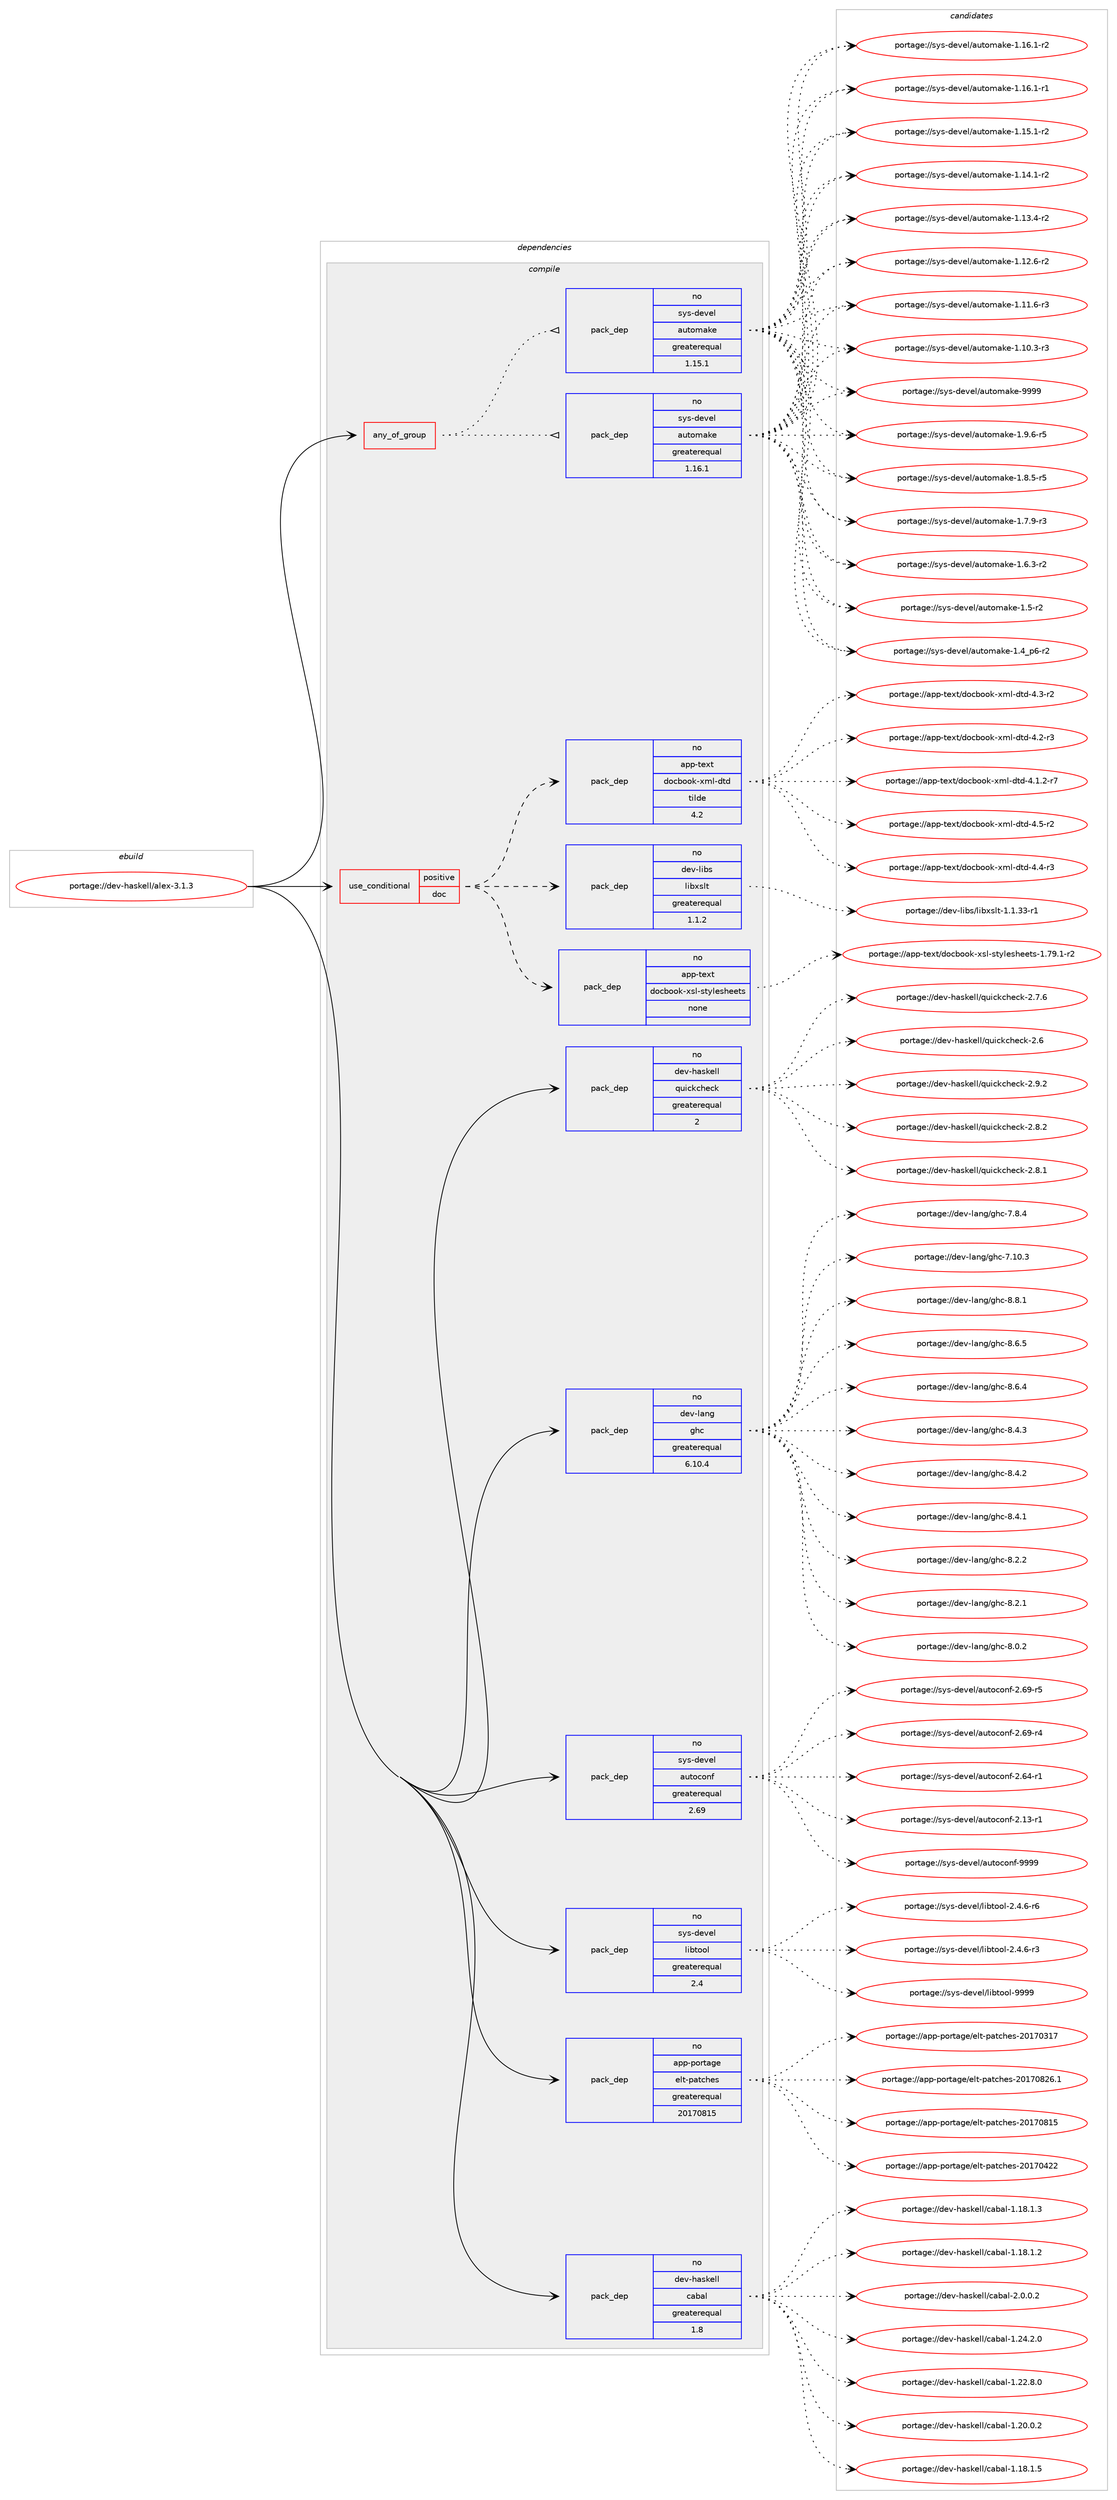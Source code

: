 digraph prolog {

# *************
# Graph options
# *************

newrank=true;
concentrate=true;
compound=true;
graph [rankdir=LR,fontname=Helvetica,fontsize=10,ranksep=1.5];#, ranksep=2.5, nodesep=0.2];
edge  [arrowhead=vee];
node  [fontname=Helvetica,fontsize=10];

# **********
# The ebuild
# **********

subgraph cluster_leftcol {
color=gray;
label=<<i>ebuild</i>>;
id [label="portage://dev-haskell/alex-3.1.3", color=red, width=4, href="../dev-haskell/alex-3.1.3.svg"];
}

# ****************
# The dependencies
# ****************

subgraph cluster_midcol {
color=gray;
label=<<i>dependencies</i>>;
subgraph cluster_compile {
fillcolor="#eeeeee";
style=filled;
label=<<i>compile</i>>;
subgraph any6882 {
dependency572818 [label=<<TABLE BORDER="0" CELLBORDER="1" CELLSPACING="0" CELLPADDING="4"><TR><TD CELLPADDING="10">any_of_group</TD></TR></TABLE>>, shape=none, color=red];subgraph pack430509 {
dependency572819 [label=<<TABLE BORDER="0" CELLBORDER="1" CELLSPACING="0" CELLPADDING="4" WIDTH="220"><TR><TD ROWSPAN="6" CELLPADDING="30">pack_dep</TD></TR><TR><TD WIDTH="110">no</TD></TR><TR><TD>sys-devel</TD></TR><TR><TD>automake</TD></TR><TR><TD>greaterequal</TD></TR><TR><TD>1.16.1</TD></TR></TABLE>>, shape=none, color=blue];
}
dependency572818:e -> dependency572819:w [weight=20,style="dotted",arrowhead="oinv"];
subgraph pack430510 {
dependency572820 [label=<<TABLE BORDER="0" CELLBORDER="1" CELLSPACING="0" CELLPADDING="4" WIDTH="220"><TR><TD ROWSPAN="6" CELLPADDING="30">pack_dep</TD></TR><TR><TD WIDTH="110">no</TD></TR><TR><TD>sys-devel</TD></TR><TR><TD>automake</TD></TR><TR><TD>greaterequal</TD></TR><TR><TD>1.15.1</TD></TR></TABLE>>, shape=none, color=blue];
}
dependency572818:e -> dependency572820:w [weight=20,style="dotted",arrowhead="oinv"];
}
id:e -> dependency572818:w [weight=20,style="solid",arrowhead="vee"];
subgraph cond135190 {
dependency572821 [label=<<TABLE BORDER="0" CELLBORDER="1" CELLSPACING="0" CELLPADDING="4"><TR><TD ROWSPAN="3" CELLPADDING="10">use_conditional</TD></TR><TR><TD>positive</TD></TR><TR><TD>doc</TD></TR></TABLE>>, shape=none, color=red];
subgraph pack430511 {
dependency572822 [label=<<TABLE BORDER="0" CELLBORDER="1" CELLSPACING="0" CELLPADDING="4" WIDTH="220"><TR><TD ROWSPAN="6" CELLPADDING="30">pack_dep</TD></TR><TR><TD WIDTH="110">no</TD></TR><TR><TD>app-text</TD></TR><TR><TD>docbook-xml-dtd</TD></TR><TR><TD>tilde</TD></TR><TR><TD>4.2</TD></TR></TABLE>>, shape=none, color=blue];
}
dependency572821:e -> dependency572822:w [weight=20,style="dashed",arrowhead="vee"];
subgraph pack430512 {
dependency572823 [label=<<TABLE BORDER="0" CELLBORDER="1" CELLSPACING="0" CELLPADDING="4" WIDTH="220"><TR><TD ROWSPAN="6" CELLPADDING="30">pack_dep</TD></TR><TR><TD WIDTH="110">no</TD></TR><TR><TD>app-text</TD></TR><TR><TD>docbook-xsl-stylesheets</TD></TR><TR><TD>none</TD></TR><TR><TD></TD></TR></TABLE>>, shape=none, color=blue];
}
dependency572821:e -> dependency572823:w [weight=20,style="dashed",arrowhead="vee"];
subgraph pack430513 {
dependency572824 [label=<<TABLE BORDER="0" CELLBORDER="1" CELLSPACING="0" CELLPADDING="4" WIDTH="220"><TR><TD ROWSPAN="6" CELLPADDING="30">pack_dep</TD></TR><TR><TD WIDTH="110">no</TD></TR><TR><TD>dev-libs</TD></TR><TR><TD>libxslt</TD></TR><TR><TD>greaterequal</TD></TR><TR><TD>1.1.2</TD></TR></TABLE>>, shape=none, color=blue];
}
dependency572821:e -> dependency572824:w [weight=20,style="dashed",arrowhead="vee"];
}
id:e -> dependency572821:w [weight=20,style="solid",arrowhead="vee"];
subgraph pack430514 {
dependency572825 [label=<<TABLE BORDER="0" CELLBORDER="1" CELLSPACING="0" CELLPADDING="4" WIDTH="220"><TR><TD ROWSPAN="6" CELLPADDING="30">pack_dep</TD></TR><TR><TD WIDTH="110">no</TD></TR><TR><TD>app-portage</TD></TR><TR><TD>elt-patches</TD></TR><TR><TD>greaterequal</TD></TR><TR><TD>20170815</TD></TR></TABLE>>, shape=none, color=blue];
}
id:e -> dependency572825:w [weight=20,style="solid",arrowhead="vee"];
subgraph pack430515 {
dependency572826 [label=<<TABLE BORDER="0" CELLBORDER="1" CELLSPACING="0" CELLPADDING="4" WIDTH="220"><TR><TD ROWSPAN="6" CELLPADDING="30">pack_dep</TD></TR><TR><TD WIDTH="110">no</TD></TR><TR><TD>dev-haskell</TD></TR><TR><TD>cabal</TD></TR><TR><TD>greaterequal</TD></TR><TR><TD>1.8</TD></TR></TABLE>>, shape=none, color=blue];
}
id:e -> dependency572826:w [weight=20,style="solid",arrowhead="vee"];
subgraph pack430516 {
dependency572827 [label=<<TABLE BORDER="0" CELLBORDER="1" CELLSPACING="0" CELLPADDING="4" WIDTH="220"><TR><TD ROWSPAN="6" CELLPADDING="30">pack_dep</TD></TR><TR><TD WIDTH="110">no</TD></TR><TR><TD>dev-haskell</TD></TR><TR><TD>quickcheck</TD></TR><TR><TD>greaterequal</TD></TR><TR><TD>2</TD></TR></TABLE>>, shape=none, color=blue];
}
id:e -> dependency572827:w [weight=20,style="solid",arrowhead="vee"];
subgraph pack430517 {
dependency572828 [label=<<TABLE BORDER="0" CELLBORDER="1" CELLSPACING="0" CELLPADDING="4" WIDTH="220"><TR><TD ROWSPAN="6" CELLPADDING="30">pack_dep</TD></TR><TR><TD WIDTH="110">no</TD></TR><TR><TD>dev-lang</TD></TR><TR><TD>ghc</TD></TR><TR><TD>greaterequal</TD></TR><TR><TD>6.10.4</TD></TR></TABLE>>, shape=none, color=blue];
}
id:e -> dependency572828:w [weight=20,style="solid",arrowhead="vee"];
subgraph pack430518 {
dependency572829 [label=<<TABLE BORDER="0" CELLBORDER="1" CELLSPACING="0" CELLPADDING="4" WIDTH="220"><TR><TD ROWSPAN="6" CELLPADDING="30">pack_dep</TD></TR><TR><TD WIDTH="110">no</TD></TR><TR><TD>sys-devel</TD></TR><TR><TD>autoconf</TD></TR><TR><TD>greaterequal</TD></TR><TR><TD>2.69</TD></TR></TABLE>>, shape=none, color=blue];
}
id:e -> dependency572829:w [weight=20,style="solid",arrowhead="vee"];
subgraph pack430519 {
dependency572830 [label=<<TABLE BORDER="0" CELLBORDER="1" CELLSPACING="0" CELLPADDING="4" WIDTH="220"><TR><TD ROWSPAN="6" CELLPADDING="30">pack_dep</TD></TR><TR><TD WIDTH="110">no</TD></TR><TR><TD>sys-devel</TD></TR><TR><TD>libtool</TD></TR><TR><TD>greaterequal</TD></TR><TR><TD>2.4</TD></TR></TABLE>>, shape=none, color=blue];
}
id:e -> dependency572830:w [weight=20,style="solid",arrowhead="vee"];
}
subgraph cluster_compileandrun {
fillcolor="#eeeeee";
style=filled;
label=<<i>compile and run</i>>;
}
subgraph cluster_run {
fillcolor="#eeeeee";
style=filled;
label=<<i>run</i>>;
}
}

# **************
# The candidates
# **************

subgraph cluster_choices {
rank=same;
color=gray;
label=<<i>candidates</i>>;

subgraph choice430509 {
color=black;
nodesep=1;
choice115121115451001011181011084797117116111109971071014557575757 [label="portage://sys-devel/automake-9999", color=red, width=4,href="../sys-devel/automake-9999.svg"];
choice115121115451001011181011084797117116111109971071014549465746544511453 [label="portage://sys-devel/automake-1.9.6-r5", color=red, width=4,href="../sys-devel/automake-1.9.6-r5.svg"];
choice115121115451001011181011084797117116111109971071014549465646534511453 [label="portage://sys-devel/automake-1.8.5-r5", color=red, width=4,href="../sys-devel/automake-1.8.5-r5.svg"];
choice115121115451001011181011084797117116111109971071014549465546574511451 [label="portage://sys-devel/automake-1.7.9-r3", color=red, width=4,href="../sys-devel/automake-1.7.9-r3.svg"];
choice115121115451001011181011084797117116111109971071014549465446514511450 [label="portage://sys-devel/automake-1.6.3-r2", color=red, width=4,href="../sys-devel/automake-1.6.3-r2.svg"];
choice11512111545100101118101108479711711611110997107101454946534511450 [label="portage://sys-devel/automake-1.5-r2", color=red, width=4,href="../sys-devel/automake-1.5-r2.svg"];
choice115121115451001011181011084797117116111109971071014549465295112544511450 [label="portage://sys-devel/automake-1.4_p6-r2", color=red, width=4,href="../sys-devel/automake-1.4_p6-r2.svg"];
choice11512111545100101118101108479711711611110997107101454946495446494511450 [label="portage://sys-devel/automake-1.16.1-r2", color=red, width=4,href="../sys-devel/automake-1.16.1-r2.svg"];
choice11512111545100101118101108479711711611110997107101454946495446494511449 [label="portage://sys-devel/automake-1.16.1-r1", color=red, width=4,href="../sys-devel/automake-1.16.1-r1.svg"];
choice11512111545100101118101108479711711611110997107101454946495346494511450 [label="portage://sys-devel/automake-1.15.1-r2", color=red, width=4,href="../sys-devel/automake-1.15.1-r2.svg"];
choice11512111545100101118101108479711711611110997107101454946495246494511450 [label="portage://sys-devel/automake-1.14.1-r2", color=red, width=4,href="../sys-devel/automake-1.14.1-r2.svg"];
choice11512111545100101118101108479711711611110997107101454946495146524511450 [label="portage://sys-devel/automake-1.13.4-r2", color=red, width=4,href="../sys-devel/automake-1.13.4-r2.svg"];
choice11512111545100101118101108479711711611110997107101454946495046544511450 [label="portage://sys-devel/automake-1.12.6-r2", color=red, width=4,href="../sys-devel/automake-1.12.6-r2.svg"];
choice11512111545100101118101108479711711611110997107101454946494946544511451 [label="portage://sys-devel/automake-1.11.6-r3", color=red, width=4,href="../sys-devel/automake-1.11.6-r3.svg"];
choice11512111545100101118101108479711711611110997107101454946494846514511451 [label="portage://sys-devel/automake-1.10.3-r3", color=red, width=4,href="../sys-devel/automake-1.10.3-r3.svg"];
dependency572819:e -> choice115121115451001011181011084797117116111109971071014557575757:w [style=dotted,weight="100"];
dependency572819:e -> choice115121115451001011181011084797117116111109971071014549465746544511453:w [style=dotted,weight="100"];
dependency572819:e -> choice115121115451001011181011084797117116111109971071014549465646534511453:w [style=dotted,weight="100"];
dependency572819:e -> choice115121115451001011181011084797117116111109971071014549465546574511451:w [style=dotted,weight="100"];
dependency572819:e -> choice115121115451001011181011084797117116111109971071014549465446514511450:w [style=dotted,weight="100"];
dependency572819:e -> choice11512111545100101118101108479711711611110997107101454946534511450:w [style=dotted,weight="100"];
dependency572819:e -> choice115121115451001011181011084797117116111109971071014549465295112544511450:w [style=dotted,weight="100"];
dependency572819:e -> choice11512111545100101118101108479711711611110997107101454946495446494511450:w [style=dotted,weight="100"];
dependency572819:e -> choice11512111545100101118101108479711711611110997107101454946495446494511449:w [style=dotted,weight="100"];
dependency572819:e -> choice11512111545100101118101108479711711611110997107101454946495346494511450:w [style=dotted,weight="100"];
dependency572819:e -> choice11512111545100101118101108479711711611110997107101454946495246494511450:w [style=dotted,weight="100"];
dependency572819:e -> choice11512111545100101118101108479711711611110997107101454946495146524511450:w [style=dotted,weight="100"];
dependency572819:e -> choice11512111545100101118101108479711711611110997107101454946495046544511450:w [style=dotted,weight="100"];
dependency572819:e -> choice11512111545100101118101108479711711611110997107101454946494946544511451:w [style=dotted,weight="100"];
dependency572819:e -> choice11512111545100101118101108479711711611110997107101454946494846514511451:w [style=dotted,weight="100"];
}
subgraph choice430510 {
color=black;
nodesep=1;
choice115121115451001011181011084797117116111109971071014557575757 [label="portage://sys-devel/automake-9999", color=red, width=4,href="../sys-devel/automake-9999.svg"];
choice115121115451001011181011084797117116111109971071014549465746544511453 [label="portage://sys-devel/automake-1.9.6-r5", color=red, width=4,href="../sys-devel/automake-1.9.6-r5.svg"];
choice115121115451001011181011084797117116111109971071014549465646534511453 [label="portage://sys-devel/automake-1.8.5-r5", color=red, width=4,href="../sys-devel/automake-1.8.5-r5.svg"];
choice115121115451001011181011084797117116111109971071014549465546574511451 [label="portage://sys-devel/automake-1.7.9-r3", color=red, width=4,href="../sys-devel/automake-1.7.9-r3.svg"];
choice115121115451001011181011084797117116111109971071014549465446514511450 [label="portage://sys-devel/automake-1.6.3-r2", color=red, width=4,href="../sys-devel/automake-1.6.3-r2.svg"];
choice11512111545100101118101108479711711611110997107101454946534511450 [label="portage://sys-devel/automake-1.5-r2", color=red, width=4,href="../sys-devel/automake-1.5-r2.svg"];
choice115121115451001011181011084797117116111109971071014549465295112544511450 [label="portage://sys-devel/automake-1.4_p6-r2", color=red, width=4,href="../sys-devel/automake-1.4_p6-r2.svg"];
choice11512111545100101118101108479711711611110997107101454946495446494511450 [label="portage://sys-devel/automake-1.16.1-r2", color=red, width=4,href="../sys-devel/automake-1.16.1-r2.svg"];
choice11512111545100101118101108479711711611110997107101454946495446494511449 [label="portage://sys-devel/automake-1.16.1-r1", color=red, width=4,href="../sys-devel/automake-1.16.1-r1.svg"];
choice11512111545100101118101108479711711611110997107101454946495346494511450 [label="portage://sys-devel/automake-1.15.1-r2", color=red, width=4,href="../sys-devel/automake-1.15.1-r2.svg"];
choice11512111545100101118101108479711711611110997107101454946495246494511450 [label="portage://sys-devel/automake-1.14.1-r2", color=red, width=4,href="../sys-devel/automake-1.14.1-r2.svg"];
choice11512111545100101118101108479711711611110997107101454946495146524511450 [label="portage://sys-devel/automake-1.13.4-r2", color=red, width=4,href="../sys-devel/automake-1.13.4-r2.svg"];
choice11512111545100101118101108479711711611110997107101454946495046544511450 [label="portage://sys-devel/automake-1.12.6-r2", color=red, width=4,href="../sys-devel/automake-1.12.6-r2.svg"];
choice11512111545100101118101108479711711611110997107101454946494946544511451 [label="portage://sys-devel/automake-1.11.6-r3", color=red, width=4,href="../sys-devel/automake-1.11.6-r3.svg"];
choice11512111545100101118101108479711711611110997107101454946494846514511451 [label="portage://sys-devel/automake-1.10.3-r3", color=red, width=4,href="../sys-devel/automake-1.10.3-r3.svg"];
dependency572820:e -> choice115121115451001011181011084797117116111109971071014557575757:w [style=dotted,weight="100"];
dependency572820:e -> choice115121115451001011181011084797117116111109971071014549465746544511453:w [style=dotted,weight="100"];
dependency572820:e -> choice115121115451001011181011084797117116111109971071014549465646534511453:w [style=dotted,weight="100"];
dependency572820:e -> choice115121115451001011181011084797117116111109971071014549465546574511451:w [style=dotted,weight="100"];
dependency572820:e -> choice115121115451001011181011084797117116111109971071014549465446514511450:w [style=dotted,weight="100"];
dependency572820:e -> choice11512111545100101118101108479711711611110997107101454946534511450:w [style=dotted,weight="100"];
dependency572820:e -> choice115121115451001011181011084797117116111109971071014549465295112544511450:w [style=dotted,weight="100"];
dependency572820:e -> choice11512111545100101118101108479711711611110997107101454946495446494511450:w [style=dotted,weight="100"];
dependency572820:e -> choice11512111545100101118101108479711711611110997107101454946495446494511449:w [style=dotted,weight="100"];
dependency572820:e -> choice11512111545100101118101108479711711611110997107101454946495346494511450:w [style=dotted,weight="100"];
dependency572820:e -> choice11512111545100101118101108479711711611110997107101454946495246494511450:w [style=dotted,weight="100"];
dependency572820:e -> choice11512111545100101118101108479711711611110997107101454946495146524511450:w [style=dotted,weight="100"];
dependency572820:e -> choice11512111545100101118101108479711711611110997107101454946495046544511450:w [style=dotted,weight="100"];
dependency572820:e -> choice11512111545100101118101108479711711611110997107101454946494946544511451:w [style=dotted,weight="100"];
dependency572820:e -> choice11512111545100101118101108479711711611110997107101454946494846514511451:w [style=dotted,weight="100"];
}
subgraph choice430511 {
color=black;
nodesep=1;
choice97112112451161011201164710011199981111111074512010910845100116100455246534511450 [label="portage://app-text/docbook-xml-dtd-4.5-r2", color=red, width=4,href="../app-text/docbook-xml-dtd-4.5-r2.svg"];
choice97112112451161011201164710011199981111111074512010910845100116100455246524511451 [label="portage://app-text/docbook-xml-dtd-4.4-r3", color=red, width=4,href="../app-text/docbook-xml-dtd-4.4-r3.svg"];
choice97112112451161011201164710011199981111111074512010910845100116100455246514511450 [label="portage://app-text/docbook-xml-dtd-4.3-r2", color=red, width=4,href="../app-text/docbook-xml-dtd-4.3-r2.svg"];
choice97112112451161011201164710011199981111111074512010910845100116100455246504511451 [label="portage://app-text/docbook-xml-dtd-4.2-r3", color=red, width=4,href="../app-text/docbook-xml-dtd-4.2-r3.svg"];
choice971121124511610112011647100111999811111110745120109108451001161004552464946504511455 [label="portage://app-text/docbook-xml-dtd-4.1.2-r7", color=red, width=4,href="../app-text/docbook-xml-dtd-4.1.2-r7.svg"];
dependency572822:e -> choice97112112451161011201164710011199981111111074512010910845100116100455246534511450:w [style=dotted,weight="100"];
dependency572822:e -> choice97112112451161011201164710011199981111111074512010910845100116100455246524511451:w [style=dotted,weight="100"];
dependency572822:e -> choice97112112451161011201164710011199981111111074512010910845100116100455246514511450:w [style=dotted,weight="100"];
dependency572822:e -> choice97112112451161011201164710011199981111111074512010910845100116100455246504511451:w [style=dotted,weight="100"];
dependency572822:e -> choice971121124511610112011647100111999811111110745120109108451001161004552464946504511455:w [style=dotted,weight="100"];
}
subgraph choice430512 {
color=black;
nodesep=1;
choice97112112451161011201164710011199981111111074512011510845115116121108101115104101101116115454946555746494511450 [label="portage://app-text/docbook-xsl-stylesheets-1.79.1-r2", color=red, width=4,href="../app-text/docbook-xsl-stylesheets-1.79.1-r2.svg"];
dependency572823:e -> choice97112112451161011201164710011199981111111074512011510845115116121108101115104101101116115454946555746494511450:w [style=dotted,weight="100"];
}
subgraph choice430513 {
color=black;
nodesep=1;
choice10010111845108105981154710810598120115108116454946494651514511449 [label="portage://dev-libs/libxslt-1.1.33-r1", color=red, width=4,href="../dev-libs/libxslt-1.1.33-r1.svg"];
dependency572824:e -> choice10010111845108105981154710810598120115108116454946494651514511449:w [style=dotted,weight="100"];
}
subgraph choice430514 {
color=black;
nodesep=1;
choice971121124511211111411697103101471011081164511297116991041011154550484955485650544649 [label="portage://app-portage/elt-patches-20170826.1", color=red, width=4,href="../app-portage/elt-patches-20170826.1.svg"];
choice97112112451121111141169710310147101108116451129711699104101115455048495548564953 [label="portage://app-portage/elt-patches-20170815", color=red, width=4,href="../app-portage/elt-patches-20170815.svg"];
choice97112112451121111141169710310147101108116451129711699104101115455048495548525050 [label="portage://app-portage/elt-patches-20170422", color=red, width=4,href="../app-portage/elt-patches-20170422.svg"];
choice97112112451121111141169710310147101108116451129711699104101115455048495548514955 [label="portage://app-portage/elt-patches-20170317", color=red, width=4,href="../app-portage/elt-patches-20170317.svg"];
dependency572825:e -> choice971121124511211111411697103101471011081164511297116991041011154550484955485650544649:w [style=dotted,weight="100"];
dependency572825:e -> choice97112112451121111141169710310147101108116451129711699104101115455048495548564953:w [style=dotted,weight="100"];
dependency572825:e -> choice97112112451121111141169710310147101108116451129711699104101115455048495548525050:w [style=dotted,weight="100"];
dependency572825:e -> choice97112112451121111141169710310147101108116451129711699104101115455048495548514955:w [style=dotted,weight="100"];
}
subgraph choice430515 {
color=black;
nodesep=1;
choice100101118451049711510710110810847999798971084550464846484650 [label="portage://dev-haskell/cabal-2.0.0.2", color=red, width=4,href="../dev-haskell/cabal-2.0.0.2.svg"];
choice10010111845104971151071011081084799979897108454946505246504648 [label="portage://dev-haskell/cabal-1.24.2.0", color=red, width=4,href="../dev-haskell/cabal-1.24.2.0.svg"];
choice10010111845104971151071011081084799979897108454946505046564648 [label="portage://dev-haskell/cabal-1.22.8.0", color=red, width=4,href="../dev-haskell/cabal-1.22.8.0.svg"];
choice10010111845104971151071011081084799979897108454946504846484650 [label="portage://dev-haskell/cabal-1.20.0.2", color=red, width=4,href="../dev-haskell/cabal-1.20.0.2.svg"];
choice10010111845104971151071011081084799979897108454946495646494653 [label="portage://dev-haskell/cabal-1.18.1.5", color=red, width=4,href="../dev-haskell/cabal-1.18.1.5.svg"];
choice10010111845104971151071011081084799979897108454946495646494651 [label="portage://dev-haskell/cabal-1.18.1.3", color=red, width=4,href="../dev-haskell/cabal-1.18.1.3.svg"];
choice10010111845104971151071011081084799979897108454946495646494650 [label="portage://dev-haskell/cabal-1.18.1.2", color=red, width=4,href="../dev-haskell/cabal-1.18.1.2.svg"];
dependency572826:e -> choice100101118451049711510710110810847999798971084550464846484650:w [style=dotted,weight="100"];
dependency572826:e -> choice10010111845104971151071011081084799979897108454946505246504648:w [style=dotted,weight="100"];
dependency572826:e -> choice10010111845104971151071011081084799979897108454946505046564648:w [style=dotted,weight="100"];
dependency572826:e -> choice10010111845104971151071011081084799979897108454946504846484650:w [style=dotted,weight="100"];
dependency572826:e -> choice10010111845104971151071011081084799979897108454946495646494653:w [style=dotted,weight="100"];
dependency572826:e -> choice10010111845104971151071011081084799979897108454946495646494651:w [style=dotted,weight="100"];
dependency572826:e -> choice10010111845104971151071011081084799979897108454946495646494650:w [style=dotted,weight="100"];
}
subgraph choice430516 {
color=black;
nodesep=1;
choice100101118451049711510710110810847113117105991079910410199107455046574650 [label="portage://dev-haskell/quickcheck-2.9.2", color=red, width=4,href="../dev-haskell/quickcheck-2.9.2.svg"];
choice100101118451049711510710110810847113117105991079910410199107455046564650 [label="portage://dev-haskell/quickcheck-2.8.2", color=red, width=4,href="../dev-haskell/quickcheck-2.8.2.svg"];
choice100101118451049711510710110810847113117105991079910410199107455046564649 [label="portage://dev-haskell/quickcheck-2.8.1", color=red, width=4,href="../dev-haskell/quickcheck-2.8.1.svg"];
choice100101118451049711510710110810847113117105991079910410199107455046554654 [label="portage://dev-haskell/quickcheck-2.7.6", color=red, width=4,href="../dev-haskell/quickcheck-2.7.6.svg"];
choice10010111845104971151071011081084711311710599107991041019910745504654 [label="portage://dev-haskell/quickcheck-2.6", color=red, width=4,href="../dev-haskell/quickcheck-2.6.svg"];
dependency572827:e -> choice100101118451049711510710110810847113117105991079910410199107455046574650:w [style=dotted,weight="100"];
dependency572827:e -> choice100101118451049711510710110810847113117105991079910410199107455046564650:w [style=dotted,weight="100"];
dependency572827:e -> choice100101118451049711510710110810847113117105991079910410199107455046564649:w [style=dotted,weight="100"];
dependency572827:e -> choice100101118451049711510710110810847113117105991079910410199107455046554654:w [style=dotted,weight="100"];
dependency572827:e -> choice10010111845104971151071011081084711311710599107991041019910745504654:w [style=dotted,weight="100"];
}
subgraph choice430517 {
color=black;
nodesep=1;
choice10010111845108971101034710310499455646564649 [label="portage://dev-lang/ghc-8.8.1", color=red, width=4,href="../dev-lang/ghc-8.8.1.svg"];
choice10010111845108971101034710310499455646544653 [label="portage://dev-lang/ghc-8.6.5", color=red, width=4,href="../dev-lang/ghc-8.6.5.svg"];
choice10010111845108971101034710310499455646544652 [label="portage://dev-lang/ghc-8.6.4", color=red, width=4,href="../dev-lang/ghc-8.6.4.svg"];
choice10010111845108971101034710310499455646524651 [label="portage://dev-lang/ghc-8.4.3", color=red, width=4,href="../dev-lang/ghc-8.4.3.svg"];
choice10010111845108971101034710310499455646524650 [label="portage://dev-lang/ghc-8.4.2", color=red, width=4,href="../dev-lang/ghc-8.4.2.svg"];
choice10010111845108971101034710310499455646524649 [label="portage://dev-lang/ghc-8.4.1", color=red, width=4,href="../dev-lang/ghc-8.4.1.svg"];
choice10010111845108971101034710310499455646504650 [label="portage://dev-lang/ghc-8.2.2", color=red, width=4,href="../dev-lang/ghc-8.2.2.svg"];
choice10010111845108971101034710310499455646504649 [label="portage://dev-lang/ghc-8.2.1", color=red, width=4,href="../dev-lang/ghc-8.2.1.svg"];
choice10010111845108971101034710310499455646484650 [label="portage://dev-lang/ghc-8.0.2", color=red, width=4,href="../dev-lang/ghc-8.0.2.svg"];
choice10010111845108971101034710310499455546564652 [label="portage://dev-lang/ghc-7.8.4", color=red, width=4,href="../dev-lang/ghc-7.8.4.svg"];
choice1001011184510897110103471031049945554649484651 [label="portage://dev-lang/ghc-7.10.3", color=red, width=4,href="../dev-lang/ghc-7.10.3.svg"];
dependency572828:e -> choice10010111845108971101034710310499455646564649:w [style=dotted,weight="100"];
dependency572828:e -> choice10010111845108971101034710310499455646544653:w [style=dotted,weight="100"];
dependency572828:e -> choice10010111845108971101034710310499455646544652:w [style=dotted,weight="100"];
dependency572828:e -> choice10010111845108971101034710310499455646524651:w [style=dotted,weight="100"];
dependency572828:e -> choice10010111845108971101034710310499455646524650:w [style=dotted,weight="100"];
dependency572828:e -> choice10010111845108971101034710310499455646524649:w [style=dotted,weight="100"];
dependency572828:e -> choice10010111845108971101034710310499455646504650:w [style=dotted,weight="100"];
dependency572828:e -> choice10010111845108971101034710310499455646504649:w [style=dotted,weight="100"];
dependency572828:e -> choice10010111845108971101034710310499455646484650:w [style=dotted,weight="100"];
dependency572828:e -> choice10010111845108971101034710310499455546564652:w [style=dotted,weight="100"];
dependency572828:e -> choice1001011184510897110103471031049945554649484651:w [style=dotted,weight="100"];
}
subgraph choice430518 {
color=black;
nodesep=1;
choice115121115451001011181011084797117116111991111101024557575757 [label="portage://sys-devel/autoconf-9999", color=red, width=4,href="../sys-devel/autoconf-9999.svg"];
choice1151211154510010111810110847971171161119911111010245504654574511453 [label="portage://sys-devel/autoconf-2.69-r5", color=red, width=4,href="../sys-devel/autoconf-2.69-r5.svg"];
choice1151211154510010111810110847971171161119911111010245504654574511452 [label="portage://sys-devel/autoconf-2.69-r4", color=red, width=4,href="../sys-devel/autoconf-2.69-r4.svg"];
choice1151211154510010111810110847971171161119911111010245504654524511449 [label="portage://sys-devel/autoconf-2.64-r1", color=red, width=4,href="../sys-devel/autoconf-2.64-r1.svg"];
choice1151211154510010111810110847971171161119911111010245504649514511449 [label="portage://sys-devel/autoconf-2.13-r1", color=red, width=4,href="../sys-devel/autoconf-2.13-r1.svg"];
dependency572829:e -> choice115121115451001011181011084797117116111991111101024557575757:w [style=dotted,weight="100"];
dependency572829:e -> choice1151211154510010111810110847971171161119911111010245504654574511453:w [style=dotted,weight="100"];
dependency572829:e -> choice1151211154510010111810110847971171161119911111010245504654574511452:w [style=dotted,weight="100"];
dependency572829:e -> choice1151211154510010111810110847971171161119911111010245504654524511449:w [style=dotted,weight="100"];
dependency572829:e -> choice1151211154510010111810110847971171161119911111010245504649514511449:w [style=dotted,weight="100"];
}
subgraph choice430519 {
color=black;
nodesep=1;
choice1151211154510010111810110847108105981161111111084557575757 [label="portage://sys-devel/libtool-9999", color=red, width=4,href="../sys-devel/libtool-9999.svg"];
choice1151211154510010111810110847108105981161111111084550465246544511454 [label="portage://sys-devel/libtool-2.4.6-r6", color=red, width=4,href="../sys-devel/libtool-2.4.6-r6.svg"];
choice1151211154510010111810110847108105981161111111084550465246544511451 [label="portage://sys-devel/libtool-2.4.6-r3", color=red, width=4,href="../sys-devel/libtool-2.4.6-r3.svg"];
dependency572830:e -> choice1151211154510010111810110847108105981161111111084557575757:w [style=dotted,weight="100"];
dependency572830:e -> choice1151211154510010111810110847108105981161111111084550465246544511454:w [style=dotted,weight="100"];
dependency572830:e -> choice1151211154510010111810110847108105981161111111084550465246544511451:w [style=dotted,weight="100"];
}
}

}

